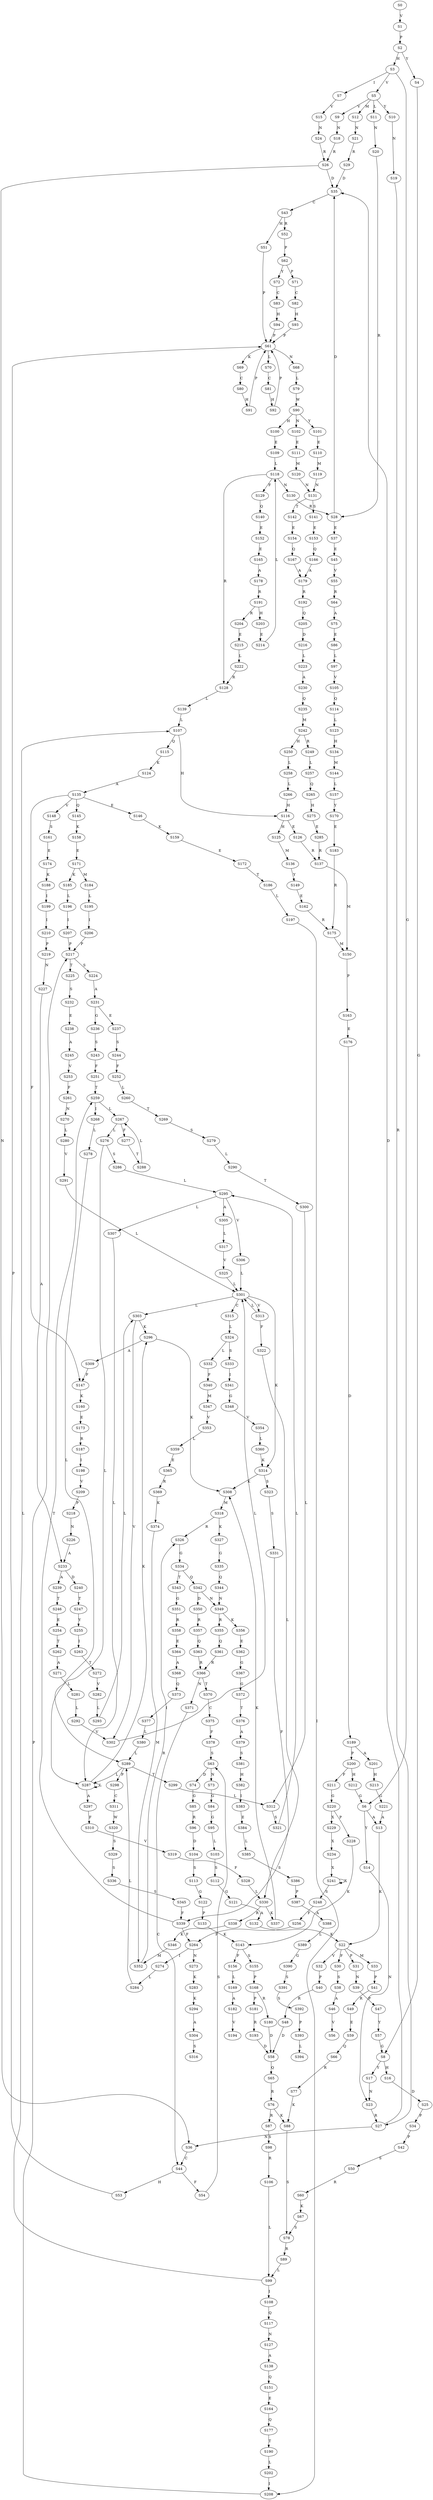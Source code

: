 strict digraph  {
	S0 -> S1 [ label = V ];
	S1 -> S2 [ label = P ];
	S2 -> S3 [ label = H ];
	S2 -> S4 [ label = Y ];
	S3 -> S5 [ label = V ];
	S3 -> S6 [ label = G ];
	S3 -> S7 [ label = I ];
	S4 -> S8 [ label = G ];
	S5 -> S9 [ label = V ];
	S5 -> S10 [ label = Y ];
	S5 -> S11 [ label = L ];
	S5 -> S12 [ label = M ];
	S6 -> S13 [ label = A ];
	S6 -> S14 [ label = Y ];
	S7 -> S15 [ label = V ];
	S8 -> S16 [ label = H ];
	S8 -> S17 [ label = Y ];
	S9 -> S18 [ label = N ];
	S10 -> S19 [ label = N ];
	S11 -> S20 [ label = N ];
	S12 -> S21 [ label = N ];
	S13 -> S22 [ label = K ];
	S14 -> S23 [ label = N ];
	S15 -> S24 [ label = N ];
	S16 -> S25 [ label = D ];
	S17 -> S23 [ label = N ];
	S18 -> S26 [ label = R ];
	S19 -> S27 [ label = R ];
	S20 -> S28 [ label = R ];
	S21 -> S29 [ label = R ];
	S22 -> S30 [ label = F ];
	S22 -> S31 [ label = P ];
	S22 -> S32 [ label = V ];
	S22 -> S33 [ label = M ];
	S23 -> S27 [ label = R ];
	S24 -> S26 [ label = R ];
	S25 -> S34 [ label = P ];
	S26 -> S35 [ label = D ];
	S26 -> S36 [ label = N ];
	S27 -> S36 [ label = N ];
	S27 -> S35 [ label = D ];
	S28 -> S37 [ label = E ];
	S28 -> S35 [ label = D ];
	S29 -> S35 [ label = D ];
	S30 -> S38 [ label = S ];
	S31 -> S39 [ label = N ];
	S32 -> S40 [ label = P ];
	S33 -> S41 [ label = P ];
	S34 -> S42 [ label = P ];
	S35 -> S43 [ label = C ];
	S36 -> S44 [ label = C ];
	S37 -> S45 [ label = E ];
	S38 -> S46 [ label = A ];
	S39 -> S47 [ label = P ];
	S40 -> S48 [ label = R ];
	S41 -> S49 [ label = R ];
	S42 -> S50 [ label = S ];
	S43 -> S51 [ label = H ];
	S43 -> S52 [ label = R ];
	S44 -> S53 [ label = H ];
	S44 -> S54 [ label = F ];
	S45 -> S55 [ label = V ];
	S46 -> S56 [ label = V ];
	S47 -> S57 [ label = Y ];
	S48 -> S58 [ label = D ];
	S49 -> S59 [ label = E ];
	S50 -> S60 [ label = R ];
	S51 -> S61 [ label = P ];
	S52 -> S62 [ label = P ];
	S53 -> S61 [ label = P ];
	S54 -> S63 [ label = S ];
	S55 -> S64 [ label = R ];
	S57 -> S8 [ label = G ];
	S58 -> S65 [ label = Q ];
	S59 -> S66 [ label = Q ];
	S60 -> S67 [ label = K ];
	S61 -> S68 [ label = N ];
	S61 -> S69 [ label = K ];
	S61 -> S70 [ label = L ];
	S62 -> S71 [ label = P ];
	S62 -> S72 [ label = Y ];
	S63 -> S73 [ label = N ];
	S63 -> S74 [ label = D ];
	S64 -> S75 [ label = A ];
	S65 -> S76 [ label = R ];
	S66 -> S77 [ label = R ];
	S67 -> S78 [ label = S ];
	S68 -> S79 [ label = L ];
	S69 -> S80 [ label = C ];
	S70 -> S81 [ label = C ];
	S71 -> S82 [ label = C ];
	S72 -> S83 [ label = C ];
	S73 -> S84 [ label = G ];
	S74 -> S85 [ label = G ];
	S75 -> S86 [ label = E ];
	S76 -> S87 [ label = R ];
	S76 -> S88 [ label = K ];
	S77 -> S88 [ label = K ];
	S78 -> S89 [ label = R ];
	S79 -> S90 [ label = W ];
	S80 -> S91 [ label = H ];
	S81 -> S92 [ label = H ];
	S82 -> S93 [ label = H ];
	S83 -> S94 [ label = H ];
	S84 -> S95 [ label = G ];
	S85 -> S96 [ label = R ];
	S86 -> S97 [ label = L ];
	S87 -> S98 [ label = S ];
	S88 -> S78 [ label = S ];
	S89 -> S99 [ label = L ];
	S90 -> S100 [ label = H ];
	S90 -> S101 [ label = Y ];
	S90 -> S102 [ label = N ];
	S91 -> S61 [ label = P ];
	S92 -> S61 [ label = P ];
	S93 -> S61 [ label = P ];
	S94 -> S61 [ label = P ];
	S95 -> S103 [ label = L ];
	S96 -> S104 [ label = D ];
	S97 -> S105 [ label = V ];
	S98 -> S106 [ label = R ];
	S99 -> S107 [ label = L ];
	S99 -> S108 [ label = I ];
	S100 -> S109 [ label = E ];
	S101 -> S110 [ label = E ];
	S102 -> S111 [ label = E ];
	S103 -> S112 [ label = S ];
	S104 -> S113 [ label = S ];
	S105 -> S114 [ label = Q ];
	S106 -> S99 [ label = L ];
	S107 -> S115 [ label = Q ];
	S107 -> S116 [ label = H ];
	S108 -> S117 [ label = Q ];
	S109 -> S118 [ label = L ];
	S110 -> S119 [ label = M ];
	S111 -> S120 [ label = M ];
	S112 -> S121 [ label = G ];
	S113 -> S122 [ label = G ];
	S114 -> S123 [ label = L ];
	S115 -> S124 [ label = K ];
	S116 -> S125 [ label = H ];
	S116 -> S126 [ label = E ];
	S117 -> S127 [ label = N ];
	S118 -> S128 [ label = R ];
	S118 -> S129 [ label = F ];
	S118 -> S130 [ label = N ];
	S119 -> S131 [ label = N ];
	S120 -> S131 [ label = N ];
	S121 -> S132 [ label = A ];
	S122 -> S133 [ label = P ];
	S123 -> S134 [ label = H ];
	S124 -> S135 [ label = A ];
	S125 -> S136 [ label = M ];
	S126 -> S137 [ label = R ];
	S127 -> S138 [ label = A ];
	S128 -> S139 [ label = L ];
	S129 -> S140 [ label = Q ];
	S130 -> S28 [ label = R ];
	S131 -> S141 [ label = S ];
	S131 -> S142 [ label = T ];
	S132 -> S22 [ label = K ];
	S133 -> S143 [ label = K ];
	S134 -> S144 [ label = M ];
	S135 -> S145 [ label = Q ];
	S135 -> S146 [ label = E ];
	S135 -> S147 [ label = F ];
	S135 -> S148 [ label = V ];
	S136 -> S149 [ label = Y ];
	S137 -> S150 [ label = M ];
	S138 -> S151 [ label = Q ];
	S139 -> S107 [ label = L ];
	S140 -> S152 [ label = E ];
	S141 -> S153 [ label = E ];
	S142 -> S154 [ label = E ];
	S143 -> S155 [ label = S ];
	S143 -> S156 [ label = F ];
	S144 -> S157 [ label = L ];
	S145 -> S158 [ label = K ];
	S146 -> S159 [ label = K ];
	S147 -> S160 [ label = K ];
	S148 -> S161 [ label = S ];
	S149 -> S162 [ label = E ];
	S150 -> S163 [ label = P ];
	S151 -> S164 [ label = E ];
	S152 -> S165 [ label = E ];
	S153 -> S166 [ label = Q ];
	S154 -> S167 [ label = Q ];
	S155 -> S168 [ label = P ];
	S156 -> S169 [ label = L ];
	S157 -> S170 [ label = Y ];
	S158 -> S171 [ label = E ];
	S159 -> S172 [ label = E ];
	S160 -> S173 [ label = E ];
	S161 -> S174 [ label = E ];
	S162 -> S175 [ label = R ];
	S163 -> S176 [ label = E ];
	S164 -> S177 [ label = Q ];
	S165 -> S178 [ label = A ];
	S166 -> S179 [ label = A ];
	S167 -> S179 [ label = A ];
	S168 -> S180 [ label = R ];
	S168 -> S181 [ label = P ];
	S169 -> S182 [ label = A ];
	S170 -> S183 [ label = E ];
	S171 -> S184 [ label = M ];
	S171 -> S185 [ label = K ];
	S172 -> S186 [ label = T ];
	S173 -> S187 [ label = R ];
	S174 -> S188 [ label = K ];
	S175 -> S150 [ label = M ];
	S176 -> S189 [ label = D ];
	S177 -> S190 [ label = T ];
	S178 -> S191 [ label = R ];
	S179 -> S192 [ label = R ];
	S180 -> S58 [ label = D ];
	S181 -> S193 [ label = R ];
	S182 -> S194 [ label = V ];
	S183 -> S175 [ label = R ];
	S184 -> S195 [ label = L ];
	S185 -> S196 [ label = L ];
	S186 -> S197 [ label = L ];
	S187 -> S198 [ label = I ];
	S188 -> S199 [ label = I ];
	S189 -> S200 [ label = P ];
	S189 -> S201 [ label = A ];
	S190 -> S202 [ label = L ];
	S191 -> S203 [ label = H ];
	S191 -> S204 [ label = R ];
	S192 -> S205 [ label = Q ];
	S193 -> S58 [ label = D ];
	S195 -> S206 [ label = I ];
	S196 -> S207 [ label = I ];
	S197 -> S208 [ label = I ];
	S198 -> S209 [ label = V ];
	S199 -> S210 [ label = I ];
	S200 -> S211 [ label = F ];
	S200 -> S212 [ label = H ];
	S201 -> S213 [ label = H ];
	S202 -> S208 [ label = I ];
	S203 -> S214 [ label = E ];
	S204 -> S215 [ label = E ];
	S205 -> S216 [ label = D ];
	S206 -> S217 [ label = P ];
	S207 -> S217 [ label = P ];
	S208 -> S217 [ label = P ];
	S209 -> S218 [ label = P ];
	S210 -> S219 [ label = P ];
	S211 -> S220 [ label = G ];
	S212 -> S6 [ label = G ];
	S213 -> S221 [ label = G ];
	S214 -> S118 [ label = L ];
	S215 -> S222 [ label = L ];
	S216 -> S223 [ label = L ];
	S217 -> S224 [ label = S ];
	S217 -> S225 [ label = T ];
	S218 -> S226 [ label = N ];
	S219 -> S227 [ label = N ];
	S220 -> S228 [ label = P ];
	S220 -> S229 [ label = X ];
	S221 -> S13 [ label = A ];
	S222 -> S128 [ label = R ];
	S223 -> S230 [ label = A ];
	S224 -> S231 [ label = A ];
	S225 -> S232 [ label = S ];
	S226 -> S233 [ label = A ];
	S227 -> S233 [ label = A ];
	S228 -> S143 [ label = K ];
	S229 -> S234 [ label = X ];
	S230 -> S235 [ label = Q ];
	S231 -> S236 [ label = G ];
	S231 -> S237 [ label = E ];
	S232 -> S238 [ label = E ];
	S233 -> S239 [ label = A ];
	S233 -> S240 [ label = D ];
	S234 -> S241 [ label = X ];
	S235 -> S242 [ label = M ];
	S236 -> S243 [ label = S ];
	S237 -> S244 [ label = S ];
	S238 -> S245 [ label = A ];
	S239 -> S246 [ label = T ];
	S240 -> S247 [ label = T ];
	S241 -> S248 [ label = S ];
	S241 -> S241 [ label = X ];
	S242 -> S249 [ label = R ];
	S242 -> S250 [ label = H ];
	S243 -> S251 [ label = F ];
	S244 -> S252 [ label = F ];
	S245 -> S253 [ label = V ];
	S246 -> S254 [ label = E ];
	S247 -> S255 [ label = Y ];
	S248 -> S256 [ label = F ];
	S249 -> S257 [ label = L ];
	S250 -> S258 [ label = L ];
	S251 -> S259 [ label = T ];
	S252 -> S260 [ label = L ];
	S253 -> S261 [ label = F ];
	S254 -> S262 [ label = T ];
	S255 -> S263 [ label = I ];
	S256 -> S264 [ label = F ];
	S257 -> S265 [ label = Q ];
	S258 -> S266 [ label = L ];
	S259 -> S267 [ label = L ];
	S259 -> S268 [ label = I ];
	S260 -> S269 [ label = T ];
	S261 -> S270 [ label = N ];
	S262 -> S271 [ label = A ];
	S263 -> S272 [ label = T ];
	S264 -> S273 [ label = N ];
	S264 -> S274 [ label = I ];
	S265 -> S275 [ label = H ];
	S266 -> S116 [ label = H ];
	S267 -> S276 [ label = L ];
	S267 -> S277 [ label = F ];
	S268 -> S278 [ label = L ];
	S269 -> S279 [ label = S ];
	S270 -> S280 [ label = L ];
	S271 -> S281 [ label = L ];
	S272 -> S282 [ label = V ];
	S273 -> S283 [ label = K ];
	S274 -> S284 [ label = L ];
	S275 -> S285 [ label = E ];
	S276 -> S286 [ label = S ];
	S276 -> S287 [ label = L ];
	S277 -> S288 [ label = T ];
	S278 -> S289 [ label = L ];
	S279 -> S290 [ label = L ];
	S280 -> S291 [ label = V ];
	S281 -> S292 [ label = L ];
	S282 -> S293 [ label = L ];
	S283 -> S294 [ label = K ];
	S284 -> S289 [ label = L ];
	S285 -> S137 [ label = R ];
	S286 -> S295 [ label = L ];
	S287 -> S296 [ label = K ];
	S287 -> S297 [ label = A ];
	S287 -> S287 [ label = L ];
	S288 -> S267 [ label = L ];
	S289 -> S287 [ label = L ];
	S289 -> S298 [ label = P ];
	S289 -> S299 [ label = T ];
	S290 -> S300 [ label = T ];
	S291 -> S301 [ label = L ];
	S292 -> S302 [ label = V ];
	S293 -> S303 [ label = L ];
	S294 -> S304 [ label = A ];
	S295 -> S305 [ label = A ];
	S295 -> S306 [ label = V ];
	S295 -> S307 [ label = L ];
	S296 -> S308 [ label = K ];
	S296 -> S309 [ label = A ];
	S297 -> S310 [ label = F ];
	S298 -> S311 [ label = C ];
	S299 -> S312 [ label = L ];
	S300 -> S312 [ label = L ];
	S301 -> S303 [ label = L ];
	S301 -> S313 [ label = V ];
	S301 -> S314 [ label = K ];
	S301 -> S315 [ label = C ];
	S302 -> S301 [ label = L ];
	S303 -> S296 [ label = K ];
	S303 -> S302 [ label = V ];
	S304 -> S316 [ label = S ];
	S305 -> S317 [ label = L ];
	S306 -> S301 [ label = L ];
	S307 -> S287 [ label = L ];
	S308 -> S318 [ label = M ];
	S309 -> S147 [ label = F ];
	S310 -> S319 [ label = V ];
	S311 -> S320 [ label = W ];
	S312 -> S321 [ label = S ];
	S313 -> S301 [ label = L ];
	S313 -> S322 [ label = F ];
	S314 -> S323 [ label = S ];
	S314 -> S308 [ label = K ];
	S315 -> S324 [ label = L ];
	S317 -> S325 [ label = V ];
	S318 -> S326 [ label = R ];
	S318 -> S327 [ label = K ];
	S319 -> S328 [ label = F ];
	S320 -> S329 [ label = S ];
	S321 -> S295 [ label = L ];
	S322 -> S330 [ label = L ];
	S323 -> S331 [ label = S ];
	S324 -> S332 [ label = L ];
	S324 -> S333 [ label = S ];
	S325 -> S301 [ label = L ];
	S326 -> S334 [ label = G ];
	S327 -> S335 [ label = G ];
	S328 -> S330 [ label = L ];
	S329 -> S336 [ label = S ];
	S330 -> S337 [ label = K ];
	S330 -> S338 [ label = R ];
	S331 -> S339 [ label = F ];
	S332 -> S340 [ label = F ];
	S333 -> S341 [ label = I ];
	S334 -> S342 [ label = Q ];
	S334 -> S343 [ label = T ];
	S335 -> S344 [ label = Q ];
	S336 -> S345 [ label = S ];
	S337 -> S308 [ label = K ];
	S338 -> S346 [ label = K ];
	S339 -> S259 [ label = T ];
	S339 -> S264 [ label = F ];
	S340 -> S347 [ label = M ];
	S341 -> S348 [ label = G ];
	S342 -> S349 [ label = N ];
	S342 -> S350 [ label = D ];
	S343 -> S351 [ label = G ];
	S344 -> S349 [ label = N ];
	S345 -> S339 [ label = F ];
	S346 -> S352 [ label = M ];
	S347 -> S353 [ label = V ];
	S348 -> S354 [ label = V ];
	S349 -> S355 [ label = R ];
	S349 -> S356 [ label = K ];
	S350 -> S357 [ label = R ];
	S351 -> S358 [ label = R ];
	S352 -> S326 [ label = R ];
	S353 -> S359 [ label = L ];
	S354 -> S360 [ label = L ];
	S355 -> S361 [ label = Q ];
	S356 -> S362 [ label = E ];
	S357 -> S363 [ label = Q ];
	S358 -> S364 [ label = E ];
	S359 -> S365 [ label = E ];
	S360 -> S314 [ label = K ];
	S361 -> S366 [ label = R ];
	S362 -> S367 [ label = G ];
	S363 -> S366 [ label = R ];
	S364 -> S368 [ label = A ];
	S365 -> S369 [ label = R ];
	S366 -> S370 [ label = T ];
	S366 -> S371 [ label = N ];
	S367 -> S372 [ label = G ];
	S368 -> S373 [ label = Q ];
	S369 -> S374 [ label = K ];
	S370 -> S375 [ label = C ];
	S371 -> S44 [ label = C ];
	S372 -> S376 [ label = T ];
	S373 -> S377 [ label = I ];
	S374 -> S352 [ label = M ];
	S375 -> S378 [ label = F ];
	S376 -> S379 [ label = A ];
	S377 -> S380 [ label = L ];
	S378 -> S63 [ label = S ];
	S379 -> S381 [ label = S ];
	S380 -> S289 [ label = L ];
	S381 -> S382 [ label = H ];
	S382 -> S383 [ label = I ];
	S383 -> S384 [ label = E ];
	S384 -> S385 [ label = L ];
	S385 -> S386 [ label = S ];
	S386 -> S387 [ label = P ];
	S387 -> S388 [ label = A ];
	S388 -> S389 [ label = L ];
	S389 -> S390 [ label = G ];
	S390 -> S391 [ label = S ];
	S391 -> S392 [ label = S ];
	S392 -> S393 [ label = P ];
	S393 -> S394 [ label = L ];
}
